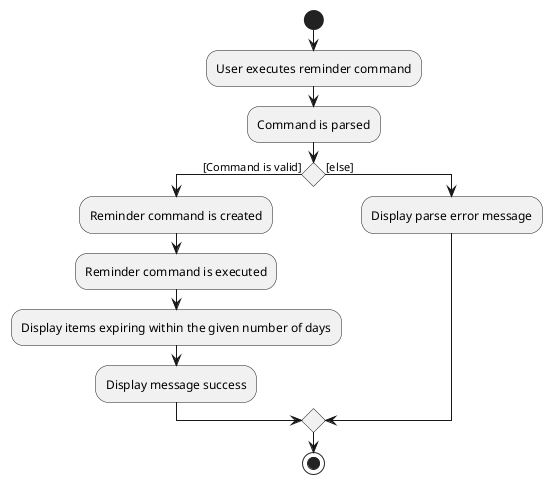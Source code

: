 @startuml
start
:User executes reminder command;
:Command is parsed;
'Since the beta syntax does not support placing the condition outside the
'diamond we place it as the true branch instead.

if () then ([Command is valid])
    :Reminder command is created;
    :Reminder command is executed;
    :Display items expiring within the given number of days;
    :Display message success;
else ([else])
    :Display parse error message;
endif
stop
@enduml
